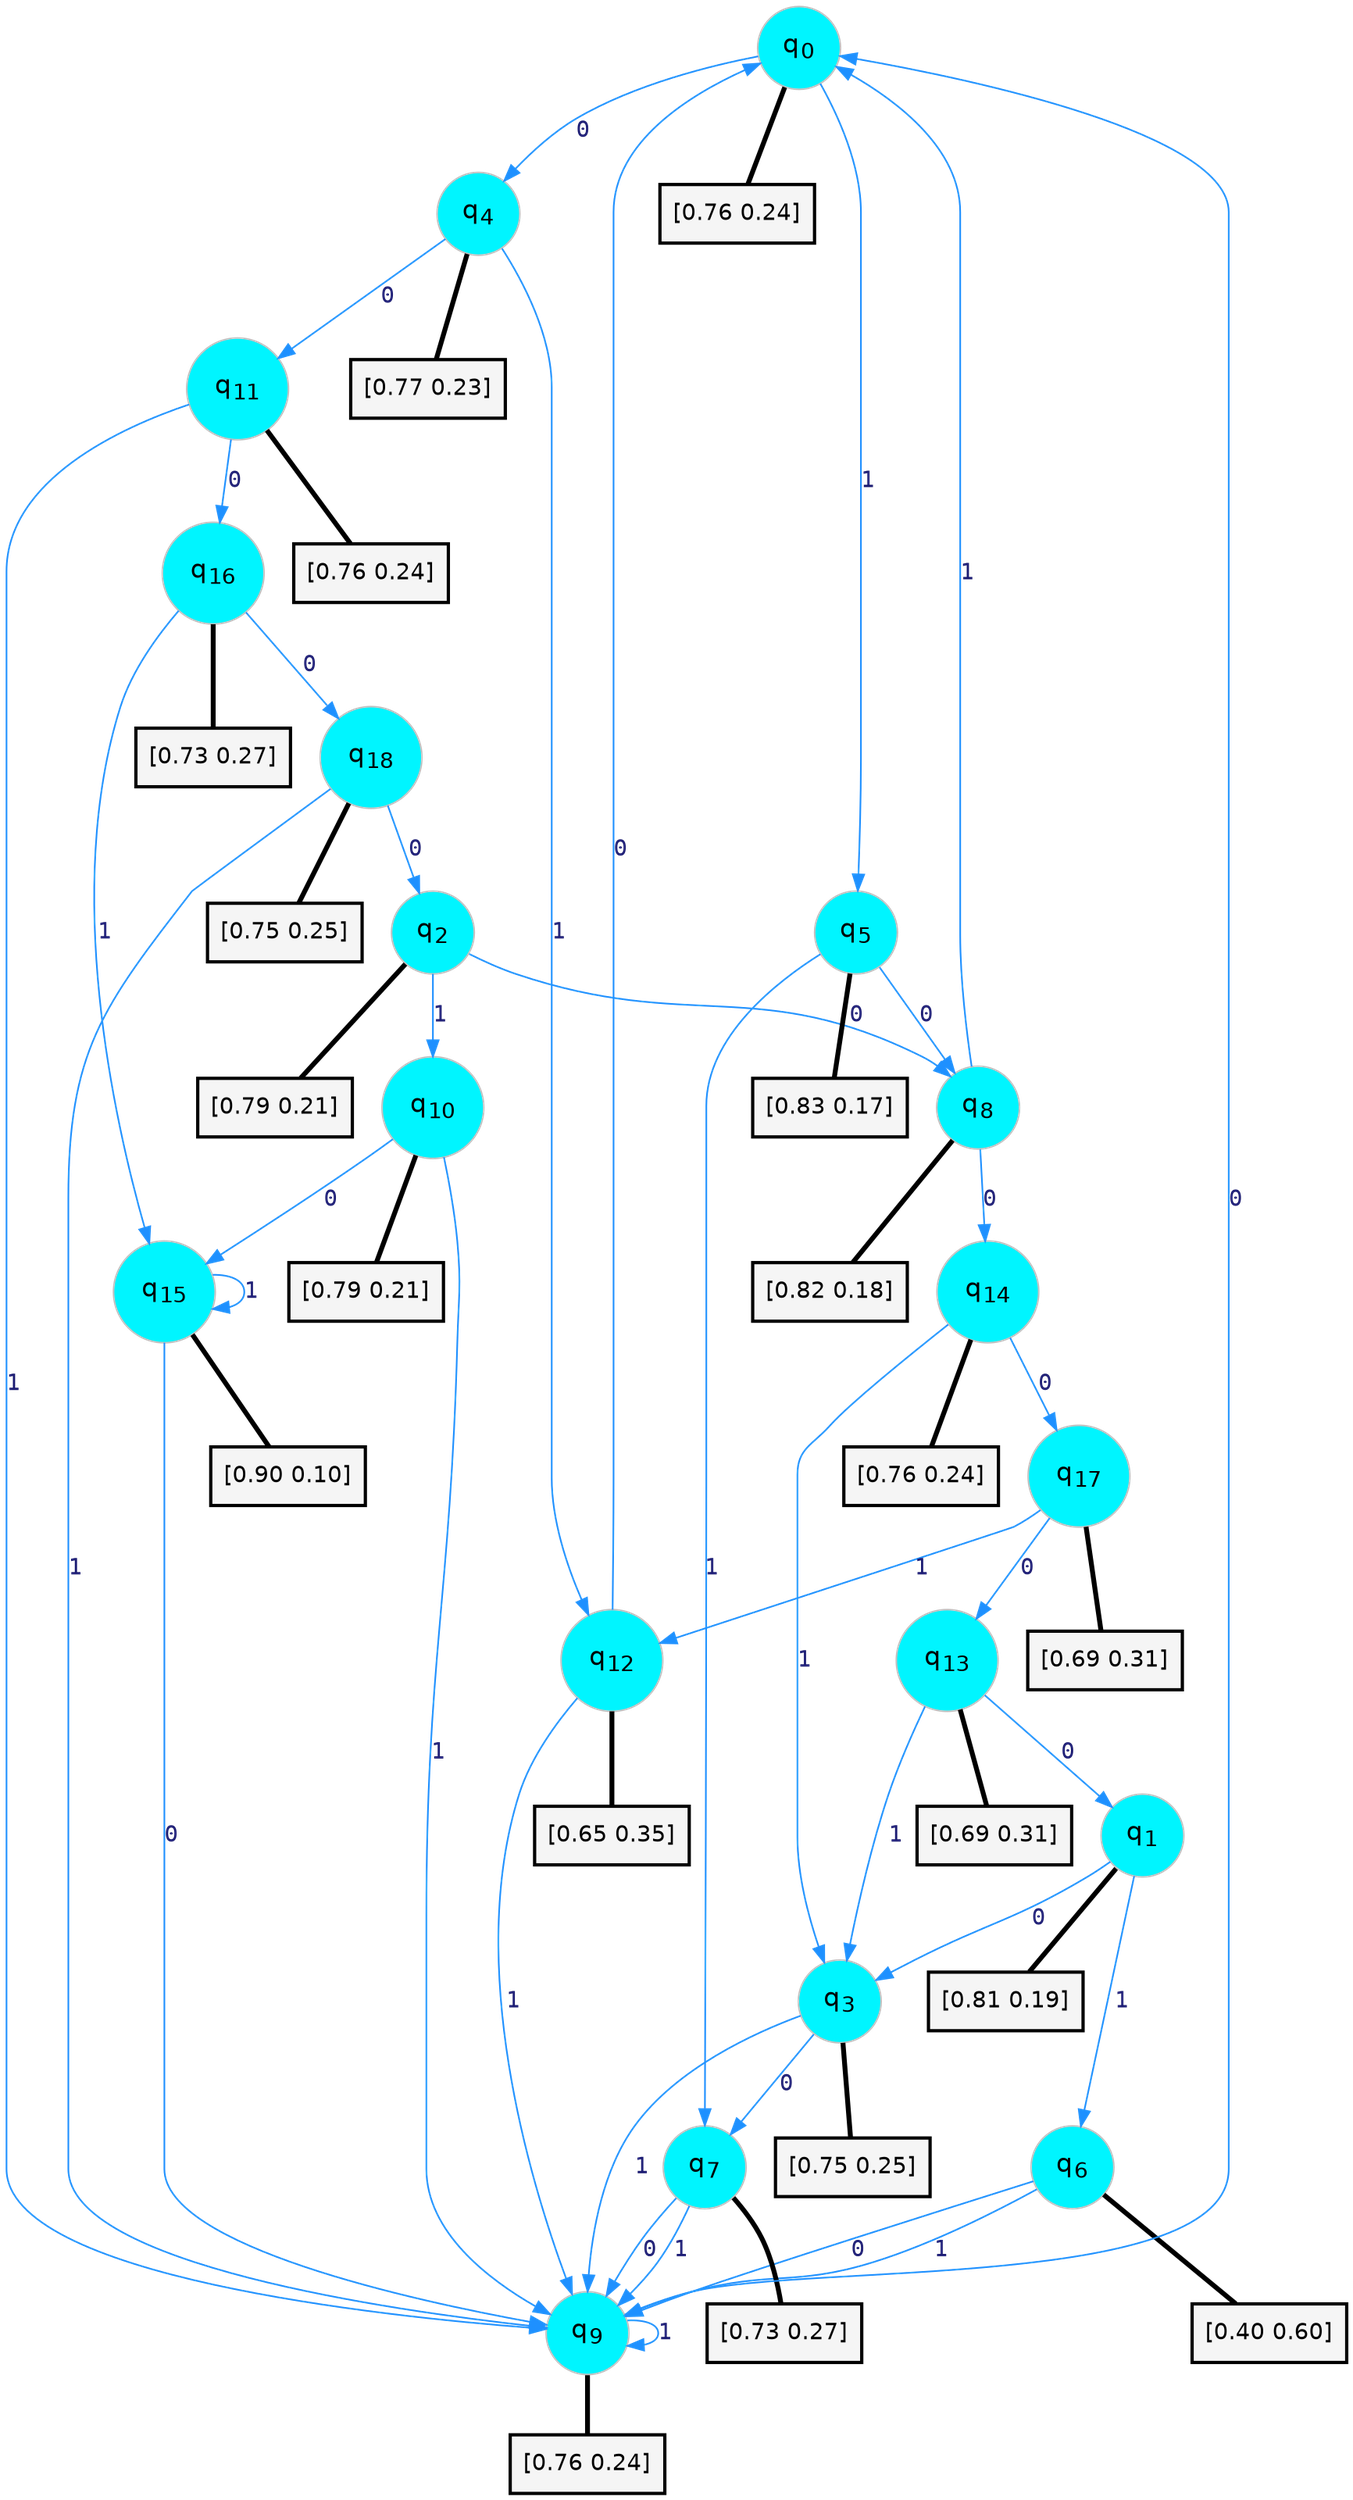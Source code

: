 digraph G {
graph [
bgcolor=transparent, dpi=300, rankdir=TD, size="40,25"];
node [
color=gray, fillcolor=turquoise1, fontcolor=black, fontname=Helvetica, fontsize=16, fontweight=bold, shape=circle, style=filled];
edge [
arrowsize=1, color=dodgerblue1, fontcolor=midnightblue, fontname=courier, fontweight=bold, penwidth=1, style=solid, weight=20];
0[label=<q<SUB>0</SUB>>];
1[label=<q<SUB>1</SUB>>];
2[label=<q<SUB>2</SUB>>];
3[label=<q<SUB>3</SUB>>];
4[label=<q<SUB>4</SUB>>];
5[label=<q<SUB>5</SUB>>];
6[label=<q<SUB>6</SUB>>];
7[label=<q<SUB>7</SUB>>];
8[label=<q<SUB>8</SUB>>];
9[label=<q<SUB>9</SUB>>];
10[label=<q<SUB>10</SUB>>];
11[label=<q<SUB>11</SUB>>];
12[label=<q<SUB>12</SUB>>];
13[label=<q<SUB>13</SUB>>];
14[label=<q<SUB>14</SUB>>];
15[label=<q<SUB>15</SUB>>];
16[label=<q<SUB>16</SUB>>];
17[label=<q<SUB>17</SUB>>];
18[label=<q<SUB>18</SUB>>];
19[label="[0.76 0.24]", shape=box,fontcolor=black, fontname=Helvetica, fontsize=14, penwidth=2, fillcolor=whitesmoke,color=black];
20[label="[0.81 0.19]", shape=box,fontcolor=black, fontname=Helvetica, fontsize=14, penwidth=2, fillcolor=whitesmoke,color=black];
21[label="[0.79 0.21]", shape=box,fontcolor=black, fontname=Helvetica, fontsize=14, penwidth=2, fillcolor=whitesmoke,color=black];
22[label="[0.75 0.25]", shape=box,fontcolor=black, fontname=Helvetica, fontsize=14, penwidth=2, fillcolor=whitesmoke,color=black];
23[label="[0.77 0.23]", shape=box,fontcolor=black, fontname=Helvetica, fontsize=14, penwidth=2, fillcolor=whitesmoke,color=black];
24[label="[0.83 0.17]", shape=box,fontcolor=black, fontname=Helvetica, fontsize=14, penwidth=2, fillcolor=whitesmoke,color=black];
25[label="[0.40 0.60]", shape=box,fontcolor=black, fontname=Helvetica, fontsize=14, penwidth=2, fillcolor=whitesmoke,color=black];
26[label="[0.73 0.27]", shape=box,fontcolor=black, fontname=Helvetica, fontsize=14, penwidth=2, fillcolor=whitesmoke,color=black];
27[label="[0.82 0.18]", shape=box,fontcolor=black, fontname=Helvetica, fontsize=14, penwidth=2, fillcolor=whitesmoke,color=black];
28[label="[0.76 0.24]", shape=box,fontcolor=black, fontname=Helvetica, fontsize=14, penwidth=2, fillcolor=whitesmoke,color=black];
29[label="[0.79 0.21]", shape=box,fontcolor=black, fontname=Helvetica, fontsize=14, penwidth=2, fillcolor=whitesmoke,color=black];
30[label="[0.76 0.24]", shape=box,fontcolor=black, fontname=Helvetica, fontsize=14, penwidth=2, fillcolor=whitesmoke,color=black];
31[label="[0.65 0.35]", shape=box,fontcolor=black, fontname=Helvetica, fontsize=14, penwidth=2, fillcolor=whitesmoke,color=black];
32[label="[0.69 0.31]", shape=box,fontcolor=black, fontname=Helvetica, fontsize=14, penwidth=2, fillcolor=whitesmoke,color=black];
33[label="[0.76 0.24]", shape=box,fontcolor=black, fontname=Helvetica, fontsize=14, penwidth=2, fillcolor=whitesmoke,color=black];
34[label="[0.90 0.10]", shape=box,fontcolor=black, fontname=Helvetica, fontsize=14, penwidth=2, fillcolor=whitesmoke,color=black];
35[label="[0.73 0.27]", shape=box,fontcolor=black, fontname=Helvetica, fontsize=14, penwidth=2, fillcolor=whitesmoke,color=black];
36[label="[0.69 0.31]", shape=box,fontcolor=black, fontname=Helvetica, fontsize=14, penwidth=2, fillcolor=whitesmoke,color=black];
37[label="[0.75 0.25]", shape=box,fontcolor=black, fontname=Helvetica, fontsize=14, penwidth=2, fillcolor=whitesmoke,color=black];
0->4 [label=0];
0->5 [label=1];
0->19 [arrowhead=none, penwidth=3,color=black];
1->3 [label=0];
1->6 [label=1];
1->20 [arrowhead=none, penwidth=3,color=black];
2->8 [label=0];
2->10 [label=1];
2->21 [arrowhead=none, penwidth=3,color=black];
3->7 [label=0];
3->9 [label=1];
3->22 [arrowhead=none, penwidth=3,color=black];
4->11 [label=0];
4->12 [label=1];
4->23 [arrowhead=none, penwidth=3,color=black];
5->8 [label=0];
5->7 [label=1];
5->24 [arrowhead=none, penwidth=3,color=black];
6->9 [label=0];
6->9 [label=1];
6->25 [arrowhead=none, penwidth=3,color=black];
7->9 [label=0];
7->9 [label=1];
7->26 [arrowhead=none, penwidth=3,color=black];
8->14 [label=0];
8->0 [label=1];
8->27 [arrowhead=none, penwidth=3,color=black];
9->0 [label=0];
9->9 [label=1];
9->28 [arrowhead=none, penwidth=3,color=black];
10->15 [label=0];
10->9 [label=1];
10->29 [arrowhead=none, penwidth=3,color=black];
11->16 [label=0];
11->9 [label=1];
11->30 [arrowhead=none, penwidth=3,color=black];
12->0 [label=0];
12->9 [label=1];
12->31 [arrowhead=none, penwidth=3,color=black];
13->1 [label=0];
13->3 [label=1];
13->32 [arrowhead=none, penwidth=3,color=black];
14->17 [label=0];
14->3 [label=1];
14->33 [arrowhead=none, penwidth=3,color=black];
15->9 [label=0];
15->15 [label=1];
15->34 [arrowhead=none, penwidth=3,color=black];
16->18 [label=0];
16->15 [label=1];
16->35 [arrowhead=none, penwidth=3,color=black];
17->13 [label=0];
17->12 [label=1];
17->36 [arrowhead=none, penwidth=3,color=black];
18->2 [label=0];
18->9 [label=1];
18->37 [arrowhead=none, penwidth=3,color=black];
}
